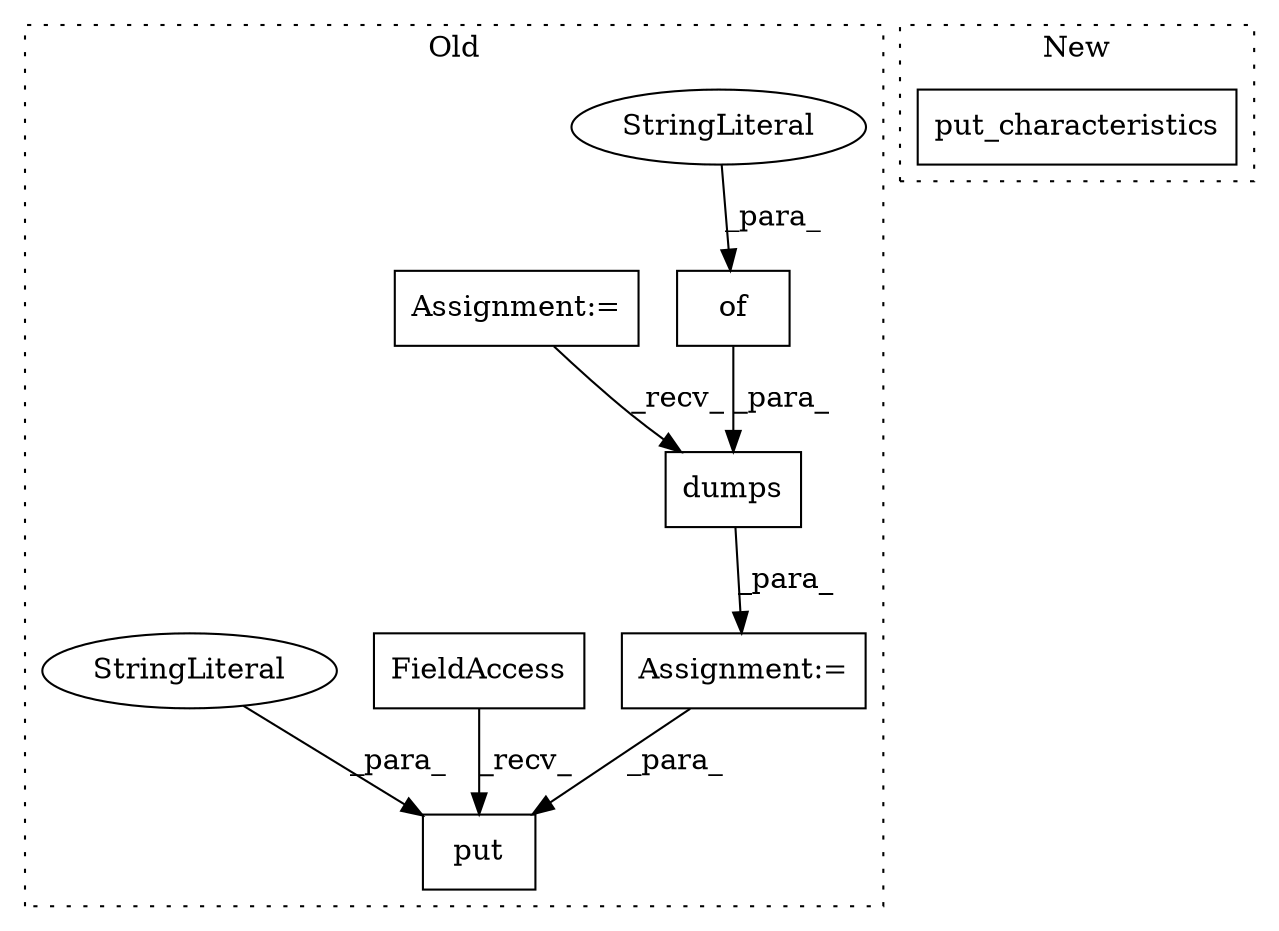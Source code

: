 digraph G {
subgraph cluster0 {
1 [label="of" a="32" s="4563,4599" l="3,1" shape="box"];
3 [label="dumps" a="32" s="4553,4600" l="6,1" shape="box"];
4 [label="StringLiteral" a="45" s="4566" l="17" shape="ellipse"];
5 [label="Assignment:=" a="7" s="4547" l="1" shape="box"];
6 [label="Assignment:=" a="7" s="4414" l="4" shape="box"];
7 [label="put" a="32" s="4623,4650" l="4,1" shape="box"];
8 [label="FieldAccess" a="22" s="4607" l="15" shape="box"];
9 [label="StringLiteral" a="45" s="4627" l="18" shape="ellipse"];
label = "Old";
style="dotted";
}
subgraph cluster1 {
2 [label="put_characteristics" a="32" s="4400,4435" l="20,1" shape="box"];
label = "New";
style="dotted";
}
1 -> 3 [label="_para_"];
3 -> 5 [label="_para_"];
4 -> 1 [label="_para_"];
5 -> 7 [label="_para_"];
6 -> 3 [label="_recv_"];
8 -> 7 [label="_recv_"];
9 -> 7 [label="_para_"];
}